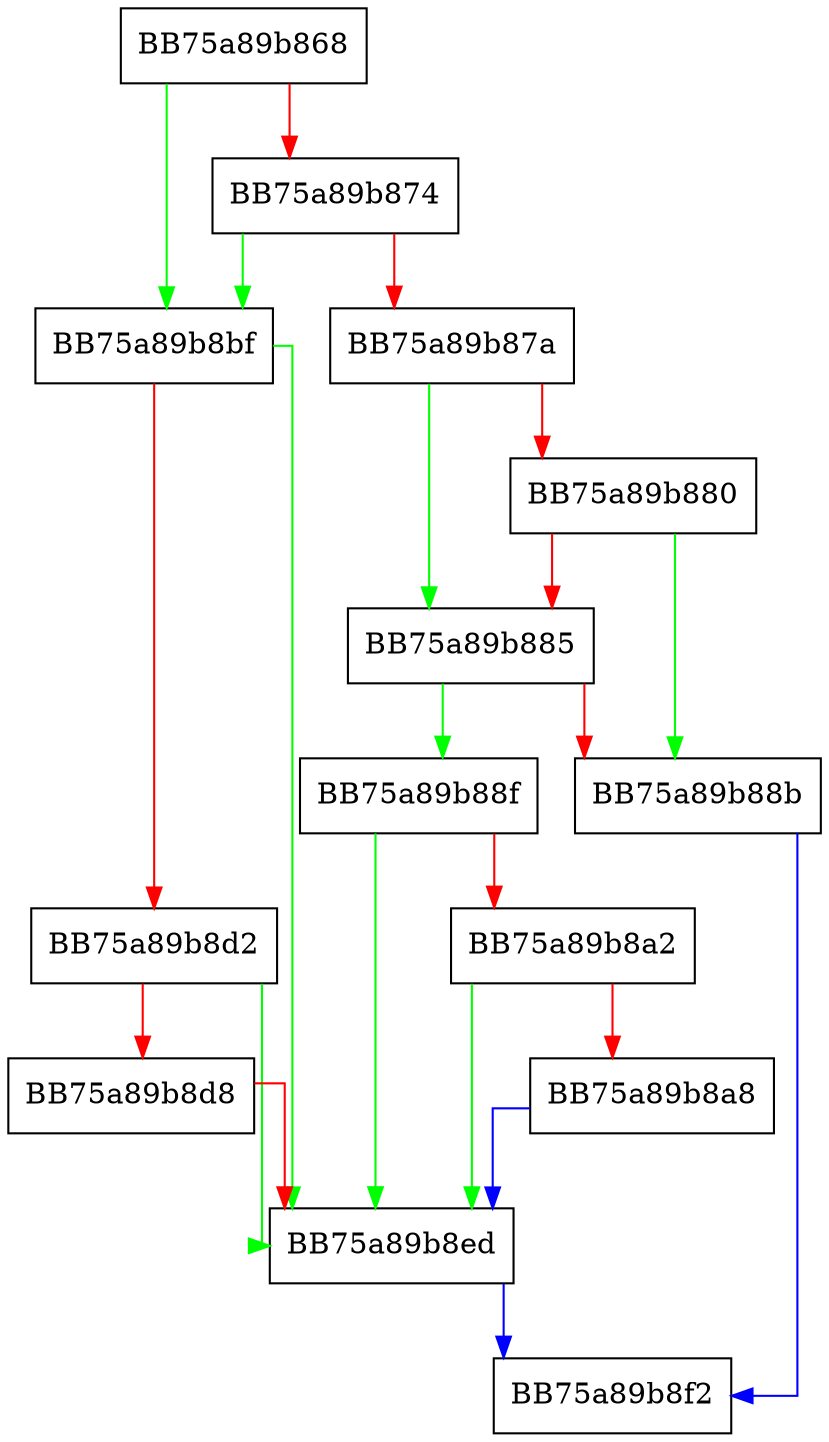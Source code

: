 digraph CheckRtpExSize {
  node [shape="box"];
  graph [splines=ortho];
  BB75a89b868 -> BB75a89b8bf [color="green"];
  BB75a89b868 -> BB75a89b874 [color="red"];
  BB75a89b874 -> BB75a89b8bf [color="green"];
  BB75a89b874 -> BB75a89b87a [color="red"];
  BB75a89b87a -> BB75a89b885 [color="green"];
  BB75a89b87a -> BB75a89b880 [color="red"];
  BB75a89b880 -> BB75a89b88b [color="green"];
  BB75a89b880 -> BB75a89b885 [color="red"];
  BB75a89b885 -> BB75a89b88f [color="green"];
  BB75a89b885 -> BB75a89b88b [color="red"];
  BB75a89b88b -> BB75a89b8f2 [color="blue"];
  BB75a89b88f -> BB75a89b8ed [color="green"];
  BB75a89b88f -> BB75a89b8a2 [color="red"];
  BB75a89b8a2 -> BB75a89b8ed [color="green"];
  BB75a89b8a2 -> BB75a89b8a8 [color="red"];
  BB75a89b8a8 -> BB75a89b8ed [color="blue"];
  BB75a89b8bf -> BB75a89b8ed [color="green"];
  BB75a89b8bf -> BB75a89b8d2 [color="red"];
  BB75a89b8d2 -> BB75a89b8ed [color="green"];
  BB75a89b8d2 -> BB75a89b8d8 [color="red"];
  BB75a89b8d8 -> BB75a89b8ed [color="red"];
  BB75a89b8ed -> BB75a89b8f2 [color="blue"];
}